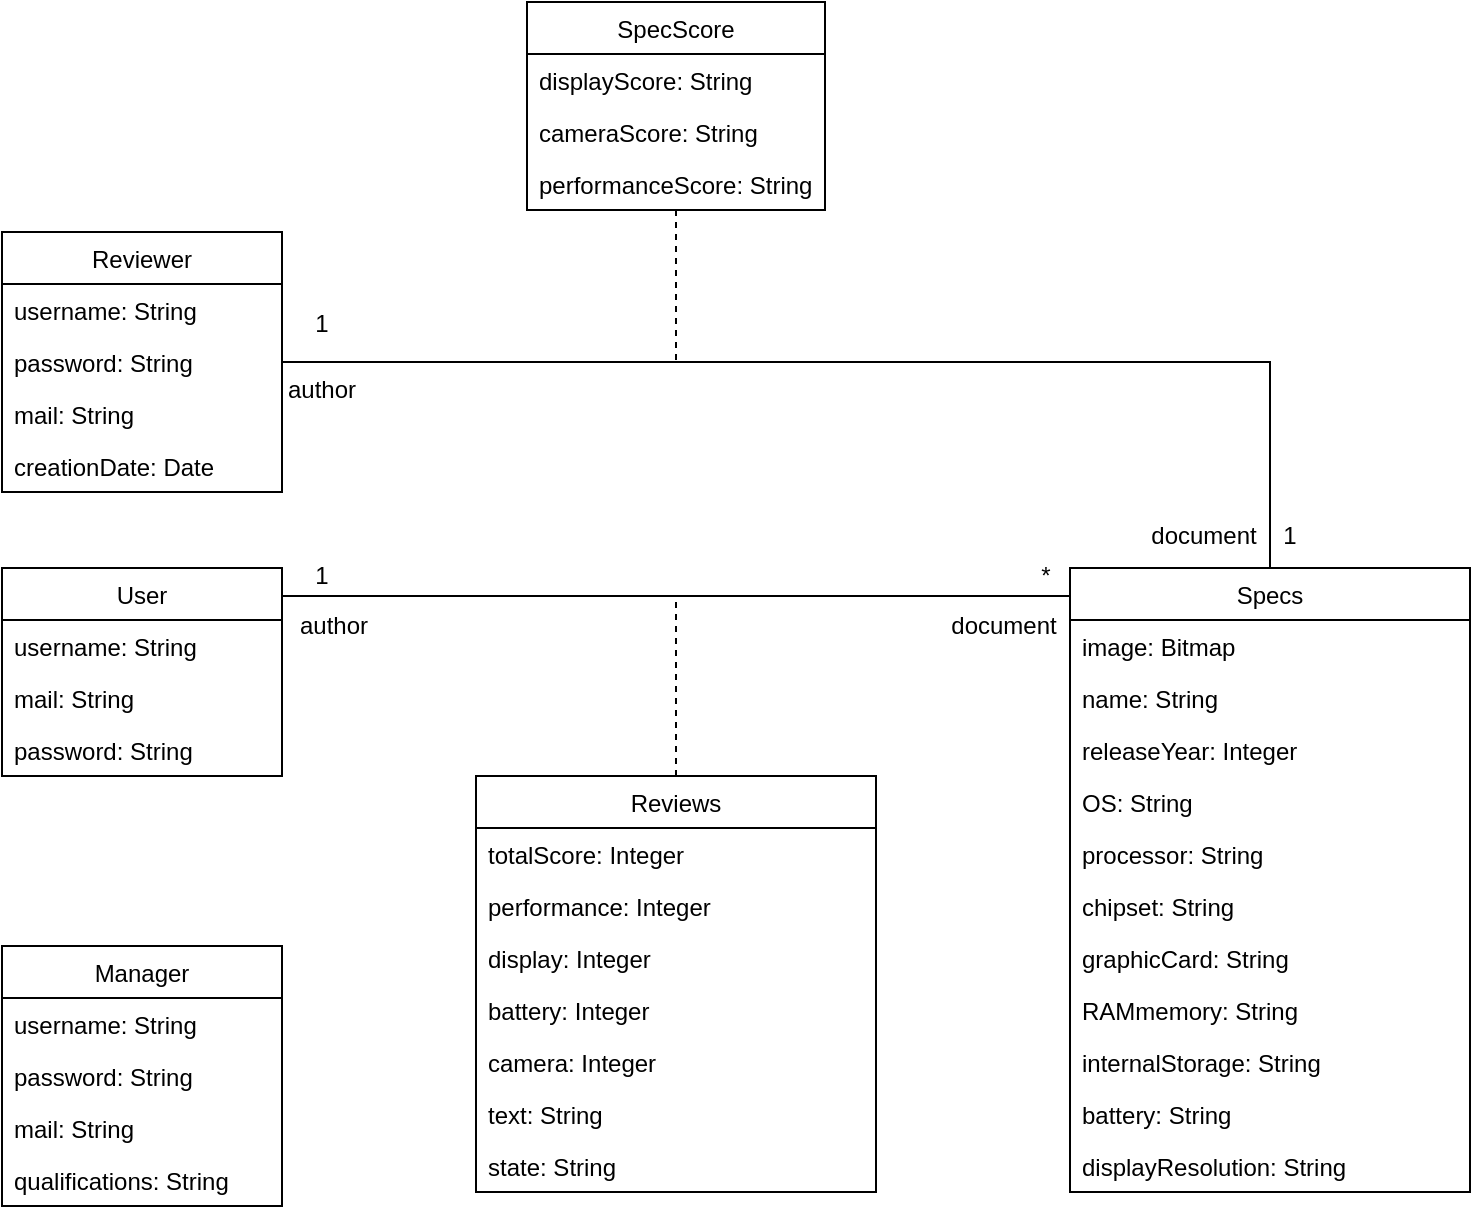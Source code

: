 <mxfile version="13.9.9" type="device"><diagram id="nP0EUK3V4YWFIhPtrHej" name="Page-1"><mxGraphModel dx="1385" dy="1085" grid="0" gridSize="10" guides="1" tooltips="1" connect="1" arrows="1" fold="1" page="0" pageScale="1" pageWidth="827" pageHeight="1169" math="0" shadow="0"><root><mxCell id="0"/><mxCell id="1" parent="0"/><mxCell id="1SizPJQ3pV7BWQvzkPKd-4" value="author" style="text;html=1;strokeColor=none;fillColor=none;align=center;verticalAlign=middle;whiteSpace=wrap;rounded=0;" parent="1" vertex="1"><mxGeometry x="191" y="159" width="40" height="20" as="geometry"/></mxCell><mxCell id="1SizPJQ3pV7BWQvzkPKd-5" value="document" style="text;html=1;strokeColor=none;fillColor=none;align=center;verticalAlign=middle;whiteSpace=wrap;rounded=0;" parent="1" vertex="1"><mxGeometry x="526" y="159" width="40" height="20" as="geometry"/></mxCell><mxCell id="1SizPJQ3pV7BWQvzkPKd-6" value="1" style="text;html=1;strokeColor=none;fillColor=none;align=center;verticalAlign=middle;whiteSpace=wrap;rounded=0;" parent="1" vertex="1"><mxGeometry x="185" y="134" width="40" height="20" as="geometry"/></mxCell><mxCell id="1SizPJQ3pV7BWQvzkPKd-7" value="*" style="text;html=1;strokeColor=none;fillColor=none;align=center;verticalAlign=middle;whiteSpace=wrap;rounded=0;" parent="1" vertex="1"><mxGeometry x="547" y="134" width="40" height="20" as="geometry"/></mxCell><mxCell id="TFkL0xTtfrY6www91Yfv-10" style="edgeStyle=orthogonalEdgeStyle;rounded=0;orthogonalLoop=1;jettySize=auto;html=1;endArrow=none;endFill=0;" edge="1" parent="1" source="1SizPJQ3pV7BWQvzkPKd-8" target="1SizPJQ3pV7BWQvzkPKd-12"><mxGeometry relative="1" as="geometry"><Array as="points"><mxPoint x="283" y="154"/><mxPoint x="283" y="154"/></Array></mxGeometry></mxCell><mxCell id="1SizPJQ3pV7BWQvzkPKd-8" value="User" style="swimlane;fontStyle=0;childLayout=stackLayout;horizontal=1;startSize=26;fillColor=none;horizontalStack=0;resizeParent=1;resizeParentMax=0;resizeLast=0;collapsible=1;marginBottom=0;fontSize=12;" parent="1" vertex="1"><mxGeometry x="45" y="140" width="140" height="104" as="geometry"><mxRectangle x="45" y="234" width="52" height="26" as="alternateBounds"/></mxGeometry></mxCell><mxCell id="1SizPJQ3pV7BWQvzkPKd-9" value="username: String" style="text;strokeColor=none;fillColor=none;align=left;verticalAlign=top;spacingLeft=4;spacingRight=4;overflow=hidden;rotatable=0;points=[[0,0.5],[1,0.5]];portConstraint=eastwest;" parent="1SizPJQ3pV7BWQvzkPKd-8" vertex="1"><mxGeometry y="26" width="140" height="26" as="geometry"/></mxCell><mxCell id="1SizPJQ3pV7BWQvzkPKd-10" value="mail: String" style="text;strokeColor=none;fillColor=none;align=left;verticalAlign=top;spacingLeft=4;spacingRight=4;overflow=hidden;rotatable=0;points=[[0,0.5],[1,0.5]];portConstraint=eastwest;" parent="1SizPJQ3pV7BWQvzkPKd-8" vertex="1"><mxGeometry y="52" width="140" height="26" as="geometry"/></mxCell><mxCell id="1SizPJQ3pV7BWQvzkPKd-11" value="password: String" style="text;strokeColor=none;fillColor=none;align=left;verticalAlign=top;spacingLeft=4;spacingRight=4;overflow=hidden;rotatable=0;points=[[0,0.5],[1,0.5]];portConstraint=eastwest;" parent="1SizPJQ3pV7BWQvzkPKd-8" vertex="1"><mxGeometry y="78" width="140" height="26" as="geometry"/></mxCell><mxCell id="1SizPJQ3pV7BWQvzkPKd-12" value="Specs" style="swimlane;fontStyle=0;childLayout=stackLayout;horizontal=1;startSize=26;fillColor=none;horizontalStack=0;resizeParent=1;resizeParentMax=0;resizeLast=0;collapsible=1;marginBottom=0;fontSize=12;" parent="1" vertex="1"><mxGeometry x="579" y="140" width="200" height="312" as="geometry"><mxRectangle x="45" y="234" width="52" height="26" as="alternateBounds"/></mxGeometry></mxCell><mxCell id="1SizPJQ3pV7BWQvzkPKd-13" value="image: Bitmap" style="text;strokeColor=none;fillColor=none;align=left;verticalAlign=top;spacingLeft=4;spacingRight=4;overflow=hidden;rotatable=0;points=[[0,0.5],[1,0.5]];portConstraint=eastwest;" parent="1SizPJQ3pV7BWQvzkPKd-12" vertex="1"><mxGeometry y="26" width="200" height="26" as="geometry"/></mxCell><mxCell id="1SizPJQ3pV7BWQvzkPKd-14" value="name: String" style="text;strokeColor=none;fillColor=none;align=left;verticalAlign=top;spacingLeft=4;spacingRight=4;overflow=hidden;rotatable=0;points=[[0,0.5],[1,0.5]];portConstraint=eastwest;" parent="1SizPJQ3pV7BWQvzkPKd-12" vertex="1"><mxGeometry y="52" width="200" height="26" as="geometry"/></mxCell><mxCell id="1SizPJQ3pV7BWQvzkPKd-15" value="releaseYear: Integer" style="text;strokeColor=none;fillColor=none;align=left;verticalAlign=top;spacingLeft=4;spacingRight=4;overflow=hidden;rotatable=0;points=[[0,0.5],[1,0.5]];portConstraint=eastwest;" parent="1SizPJQ3pV7BWQvzkPKd-12" vertex="1"><mxGeometry y="78" width="200" height="26" as="geometry"/></mxCell><mxCell id="1SizPJQ3pV7BWQvzkPKd-17" value="OS: String" style="text;strokeColor=none;fillColor=none;align=left;verticalAlign=top;spacingLeft=4;spacingRight=4;overflow=hidden;rotatable=0;points=[[0,0.5],[1,0.5]];portConstraint=eastwest;fontSize=12;" parent="1SizPJQ3pV7BWQvzkPKd-12" vertex="1"><mxGeometry y="104" width="200" height="26" as="geometry"/></mxCell><mxCell id="1SizPJQ3pV7BWQvzkPKd-18" value="processor: String" style="text;strokeColor=none;fillColor=none;align=left;verticalAlign=top;spacingLeft=4;spacingRight=4;overflow=hidden;rotatable=0;points=[[0,0.5],[1,0.5]];portConstraint=eastwest;fontSize=12;" parent="1SizPJQ3pV7BWQvzkPKd-12" vertex="1"><mxGeometry y="130" width="200" height="26" as="geometry"/></mxCell><mxCell id="1SizPJQ3pV7BWQvzkPKd-19" value="chipset: String" style="text;strokeColor=none;fillColor=none;align=left;verticalAlign=top;spacingLeft=4;spacingRight=4;overflow=hidden;rotatable=0;points=[[0,0.5],[1,0.5]];portConstraint=eastwest;fontSize=12;" parent="1SizPJQ3pV7BWQvzkPKd-12" vertex="1"><mxGeometry y="156" width="200" height="26" as="geometry"/></mxCell><mxCell id="O2j5BQriuXbhQpsweW6N-11" value="graphicCard: String" style="text;strokeColor=none;fillColor=none;align=left;verticalAlign=top;spacingLeft=4;spacingRight=4;overflow=hidden;rotatable=0;points=[[0,0.5],[1,0.5]];portConstraint=eastwest;" parent="1SizPJQ3pV7BWQvzkPKd-12" vertex="1"><mxGeometry y="182" width="200" height="26" as="geometry"/></mxCell><mxCell id="O2j5BQriuXbhQpsweW6N-12" value="RAMmemory: String" style="text;strokeColor=none;fillColor=none;align=left;verticalAlign=top;spacingLeft=4;spacingRight=4;overflow=hidden;rotatable=0;points=[[0,0.5],[1,0.5]];portConstraint=eastwest;" parent="1SizPJQ3pV7BWQvzkPKd-12" vertex="1"><mxGeometry y="208" width="200" height="26" as="geometry"/></mxCell><mxCell id="O2j5BQriuXbhQpsweW6N-13" value="internalStorage: String" style="text;strokeColor=none;fillColor=none;align=left;verticalAlign=top;spacingLeft=4;spacingRight=4;overflow=hidden;rotatable=0;points=[[0,0.5],[1,0.5]];portConstraint=eastwest;" parent="1SizPJQ3pV7BWQvzkPKd-12" vertex="1"><mxGeometry y="234" width="200" height="26" as="geometry"/></mxCell><mxCell id="O2j5BQriuXbhQpsweW6N-14" value="battery: String" style="text;strokeColor=none;fillColor=none;align=left;verticalAlign=top;spacingLeft=4;spacingRight=4;overflow=hidden;rotatable=0;points=[[0,0.5],[1,0.5]];portConstraint=eastwest;" parent="1SizPJQ3pV7BWQvzkPKd-12" vertex="1"><mxGeometry y="260" width="200" height="26" as="geometry"/></mxCell><mxCell id="O2j5BQriuXbhQpsweW6N-15" value="displayResolution: String" style="text;strokeColor=none;fillColor=none;align=left;verticalAlign=top;spacingLeft=4;spacingRight=4;overflow=hidden;rotatable=0;points=[[0,0.5],[1,0.5]];portConstraint=eastwest;" parent="1SizPJQ3pV7BWQvzkPKd-12" vertex="1"><mxGeometry y="286" width="200" height="26" as="geometry"/></mxCell><mxCell id="eh8GhftJr-R1ufPTrM9W-25" style="edgeStyle=orthogonalEdgeStyle;rounded=0;orthogonalLoop=1;jettySize=auto;html=1;dashed=1;endArrow=none;endFill=0;" parent="1" source="O2j5BQriuXbhQpsweW6N-3" edge="1"><mxGeometry relative="1" as="geometry"><mxPoint x="382" y="154" as="targetPoint"/></mxGeometry></mxCell><mxCell id="O2j5BQriuXbhQpsweW6N-3" value="Reviews" style="swimlane;fontStyle=0;childLayout=stackLayout;horizontal=1;startSize=26;fillColor=none;horizontalStack=0;resizeParent=1;resizeParentMax=0;resizeLast=0;collapsible=1;marginBottom=0;fontSize=12;" parent="1" vertex="1"><mxGeometry x="282" y="244" width="200" height="208" as="geometry"><mxRectangle x="282" y="244" width="52" height="26" as="alternateBounds"/></mxGeometry></mxCell><mxCell id="O2j5BQriuXbhQpsweW6N-4" value="totalScore: Integer" style="text;strokeColor=none;fillColor=none;align=left;verticalAlign=top;spacingLeft=4;spacingRight=4;overflow=hidden;rotatable=0;points=[[0,0.5],[1,0.5]];portConstraint=eastwest;" parent="O2j5BQriuXbhQpsweW6N-3" vertex="1"><mxGeometry y="26" width="200" height="26" as="geometry"/></mxCell><mxCell id="O2j5BQriuXbhQpsweW6N-5" value="performance: Integer" style="text;strokeColor=none;fillColor=none;align=left;verticalAlign=top;spacingLeft=4;spacingRight=4;overflow=hidden;rotatable=0;points=[[0,0.5],[1,0.5]];portConstraint=eastwest;" parent="O2j5BQriuXbhQpsweW6N-3" vertex="1"><mxGeometry y="52" width="200" height="26" as="geometry"/></mxCell><mxCell id="O2j5BQriuXbhQpsweW6N-6" value="display: Integer" style="text;strokeColor=none;fillColor=none;align=left;verticalAlign=top;spacingLeft=4;spacingRight=4;overflow=hidden;rotatable=0;points=[[0,0.5],[1,0.5]];portConstraint=eastwest;" parent="O2j5BQriuXbhQpsweW6N-3" vertex="1"><mxGeometry y="78" width="200" height="26" as="geometry"/></mxCell><mxCell id="O2j5BQriuXbhQpsweW6N-7" value="battery: Integer" style="text;strokeColor=none;fillColor=none;align=left;verticalAlign=top;spacingLeft=4;spacingRight=4;overflow=hidden;rotatable=0;points=[[0,0.5],[1,0.5]];portConstraint=eastwest;fontSize=12;" parent="O2j5BQriuXbhQpsweW6N-3" vertex="1"><mxGeometry y="104" width="200" height="26" as="geometry"/></mxCell><mxCell id="O2j5BQriuXbhQpsweW6N-8" value="camera: Integer" style="text;strokeColor=none;fillColor=none;align=left;verticalAlign=top;spacingLeft=4;spacingRight=4;overflow=hidden;rotatable=0;points=[[0,0.5],[1,0.5]];portConstraint=eastwest;fontSize=12;" parent="O2j5BQriuXbhQpsweW6N-3" vertex="1"><mxGeometry y="130" width="200" height="26" as="geometry"/></mxCell><mxCell id="O2j5BQriuXbhQpsweW6N-9" value="text: String" style="text;strokeColor=none;fillColor=none;align=left;verticalAlign=top;spacingLeft=4;spacingRight=4;overflow=hidden;rotatable=0;points=[[0,0.5],[1,0.5]];portConstraint=eastwest;fontSize=12;" parent="O2j5BQriuXbhQpsweW6N-3" vertex="1"><mxGeometry y="156" width="200" height="26" as="geometry"/></mxCell><mxCell id="bI8OlX7LDK2gPJOOMlYE-1" value="state: String" style="text;strokeColor=none;fillColor=none;align=left;verticalAlign=top;spacingLeft=4;spacingRight=4;overflow=hidden;rotatable=0;points=[[0,0.5],[1,0.5]];portConstraint=eastwest;" parent="O2j5BQriuXbhQpsweW6N-3" vertex="1"><mxGeometry y="182" width="200" height="26" as="geometry"/></mxCell><mxCell id="eh8GhftJr-R1ufPTrM9W-3" value="Manager" style="swimlane;fontStyle=0;childLayout=stackLayout;horizontal=1;startSize=26;fillColor=none;horizontalStack=0;resizeParent=1;resizeParentMax=0;resizeLast=0;collapsible=1;marginBottom=0;fontSize=12;" parent="1" vertex="1"><mxGeometry x="45" y="329" width="140" height="130" as="geometry"><mxRectangle x="45" y="234" width="52" height="26" as="alternateBounds"/></mxGeometry></mxCell><mxCell id="TFkL0xTtfrY6www91Yfv-4" value="username: String" style="text;strokeColor=none;fillColor=none;align=left;verticalAlign=top;spacingLeft=4;spacingRight=4;overflow=hidden;rotatable=0;points=[[0,0.5],[1,0.5]];portConstraint=eastwest;" vertex="1" parent="eh8GhftJr-R1ufPTrM9W-3"><mxGeometry y="26" width="140" height="26" as="geometry"/></mxCell><mxCell id="TFkL0xTtfrY6www91Yfv-6" value="password: String" style="text;strokeColor=none;fillColor=none;align=left;verticalAlign=top;spacingLeft=4;spacingRight=4;overflow=hidden;rotatable=0;points=[[0,0.5],[1,0.5]];portConstraint=eastwest;" vertex="1" parent="eh8GhftJr-R1ufPTrM9W-3"><mxGeometry y="52" width="140" height="26" as="geometry"/></mxCell><mxCell id="TFkL0xTtfrY6www91Yfv-9" value="mail: String" style="text;strokeColor=none;fillColor=none;align=left;verticalAlign=top;spacingLeft=4;spacingRight=4;overflow=hidden;rotatable=0;points=[[0,0.5],[1,0.5]];portConstraint=eastwest;" vertex="1" parent="eh8GhftJr-R1ufPTrM9W-3"><mxGeometry y="78" width="140" height="26" as="geometry"/></mxCell><mxCell id="TFkL0xTtfrY6www91Yfv-5" value="qualifications: String" style="text;strokeColor=none;fillColor=none;align=left;verticalAlign=top;spacingLeft=4;spacingRight=4;overflow=hidden;rotatable=0;points=[[0,0.5],[1,0.5]];portConstraint=eastwest;" vertex="1" parent="eh8GhftJr-R1ufPTrM9W-3"><mxGeometry y="104" width="140" height="26" as="geometry"/></mxCell><mxCell id="eh8GhftJr-R1ufPTrM9W-15" style="edgeStyle=orthogonalEdgeStyle;rounded=0;orthogonalLoop=1;jettySize=auto;html=1;entryX=0.5;entryY=0;entryDx=0;entryDy=0;endArrow=none;endFill=0;" parent="1" source="eh8GhftJr-R1ufPTrM9W-7" target="1SizPJQ3pV7BWQvzkPKd-12" edge="1"><mxGeometry relative="1" as="geometry"/></mxCell><mxCell id="eh8GhftJr-R1ufPTrM9W-7" value="Reviewer" style="swimlane;fontStyle=0;childLayout=stackLayout;horizontal=1;startSize=26;fillColor=none;horizontalStack=0;resizeParent=1;resizeParentMax=0;resizeLast=0;collapsible=1;marginBottom=0;fontSize=12;" parent="1" vertex="1"><mxGeometry x="45" y="-28" width="140" height="130" as="geometry"><mxRectangle x="45" y="234" width="52" height="26" as="alternateBounds"/></mxGeometry></mxCell><mxCell id="TFkL0xTtfrY6www91Yfv-1" value="username: String" style="text;strokeColor=none;fillColor=none;align=left;verticalAlign=top;spacingLeft=4;spacingRight=4;overflow=hidden;rotatable=0;points=[[0,0.5],[1,0.5]];portConstraint=eastwest;" vertex="1" parent="eh8GhftJr-R1ufPTrM9W-7"><mxGeometry y="26" width="140" height="26" as="geometry"/></mxCell><mxCell id="TFkL0xTtfrY6www91Yfv-3" value="password: String" style="text;strokeColor=none;fillColor=none;align=left;verticalAlign=top;spacingLeft=4;spacingRight=4;overflow=hidden;rotatable=0;points=[[0,0.5],[1,0.5]];portConstraint=eastwest;" vertex="1" parent="eh8GhftJr-R1ufPTrM9W-7"><mxGeometry y="52" width="140" height="26" as="geometry"/></mxCell><mxCell id="TFkL0xTtfrY6www91Yfv-2" value="mail: String" style="text;strokeColor=none;fillColor=none;align=left;verticalAlign=top;spacingLeft=4;spacingRight=4;overflow=hidden;rotatable=0;points=[[0,0.5],[1,0.5]];portConstraint=eastwest;" vertex="1" parent="eh8GhftJr-R1ufPTrM9W-7"><mxGeometry y="78" width="140" height="26" as="geometry"/></mxCell><mxCell id="TFkL0xTtfrY6www91Yfv-8" value="creationDate: Date" style="text;strokeColor=none;fillColor=none;align=left;verticalAlign=top;spacingLeft=4;spacingRight=4;overflow=hidden;rotatable=0;points=[[0,0.5],[1,0.5]];portConstraint=eastwest;" vertex="1" parent="eh8GhftJr-R1ufPTrM9W-7"><mxGeometry y="104" width="140" height="26" as="geometry"/></mxCell><mxCell id="eh8GhftJr-R1ufPTrM9W-16" value="1" style="text;html=1;strokeColor=none;fillColor=none;align=center;verticalAlign=middle;whiteSpace=wrap;rounded=0;" parent="1" vertex="1"><mxGeometry x="185" y="8" width="40" height="20" as="geometry"/></mxCell><mxCell id="eh8GhftJr-R1ufPTrM9W-17" value="1" style="text;html=1;strokeColor=none;fillColor=none;align=center;verticalAlign=middle;whiteSpace=wrap;rounded=0;" parent="1" vertex="1"><mxGeometry x="669" y="114" width="40" height="20" as="geometry"/></mxCell><mxCell id="eh8GhftJr-R1ufPTrM9W-19" style="edgeStyle=orthogonalEdgeStyle;rounded=0;orthogonalLoop=1;jettySize=auto;html=1;endArrow=none;endFill=0;dashed=1;" parent="1" source="eh8GhftJr-R1ufPTrM9W-18" edge="1"><mxGeometry relative="1" as="geometry"><mxPoint x="382" y="37" as="targetPoint"/></mxGeometry></mxCell><mxCell id="eh8GhftJr-R1ufPTrM9W-18" value="SpecScore" style="swimlane;fontStyle=0;childLayout=stackLayout;horizontal=1;startSize=26;fillColor=none;horizontalStack=0;resizeParent=1;resizeParentMax=0;resizeLast=0;collapsible=1;marginBottom=0;fontSize=12;" parent="1" vertex="1"><mxGeometry x="307.5" y="-143" width="149" height="104" as="geometry"><mxRectangle x="45" y="234" width="52" height="26" as="alternateBounds"/></mxGeometry></mxCell><mxCell id="eh8GhftJr-R1ufPTrM9W-23" value="displayScore: String" style="text;strokeColor=none;fillColor=none;align=left;verticalAlign=top;spacingLeft=4;spacingRight=4;overflow=hidden;rotatable=0;points=[[0,0.5],[1,0.5]];portConstraint=eastwest;" parent="eh8GhftJr-R1ufPTrM9W-18" vertex="1"><mxGeometry y="26" width="149" height="26" as="geometry"/></mxCell><mxCell id="eh8GhftJr-R1ufPTrM9W-22" value="cameraScore: String" style="text;strokeColor=none;fillColor=none;align=left;verticalAlign=top;spacingLeft=4;spacingRight=4;overflow=hidden;rotatable=0;points=[[0,0.5],[1,0.5]];portConstraint=eastwest;" parent="eh8GhftJr-R1ufPTrM9W-18" vertex="1"><mxGeometry y="52" width="149" height="26" as="geometry"/></mxCell><mxCell id="eh8GhftJr-R1ufPTrM9W-24" value="performanceScore: String" style="text;strokeColor=none;fillColor=none;align=left;verticalAlign=top;spacingLeft=4;spacingRight=4;overflow=hidden;rotatable=0;points=[[0,0.5],[1,0.5]];portConstraint=eastwest;" parent="eh8GhftJr-R1ufPTrM9W-18" vertex="1"><mxGeometry y="78" width="149" height="26" as="geometry"/></mxCell><mxCell id="eh8GhftJr-R1ufPTrM9W-20" value="author" style="text;html=1;strokeColor=none;fillColor=none;align=center;verticalAlign=middle;whiteSpace=wrap;rounded=0;" parent="1" vertex="1"><mxGeometry x="185" y="41" width="40" height="20" as="geometry"/></mxCell><mxCell id="eh8GhftJr-R1ufPTrM9W-21" value="document" style="text;html=1;strokeColor=none;fillColor=none;align=center;verticalAlign=middle;whiteSpace=wrap;rounded=0;" parent="1" vertex="1"><mxGeometry x="626" y="114" width="40" height="20" as="geometry"/></mxCell></root></mxGraphModel></diagram></mxfile>
